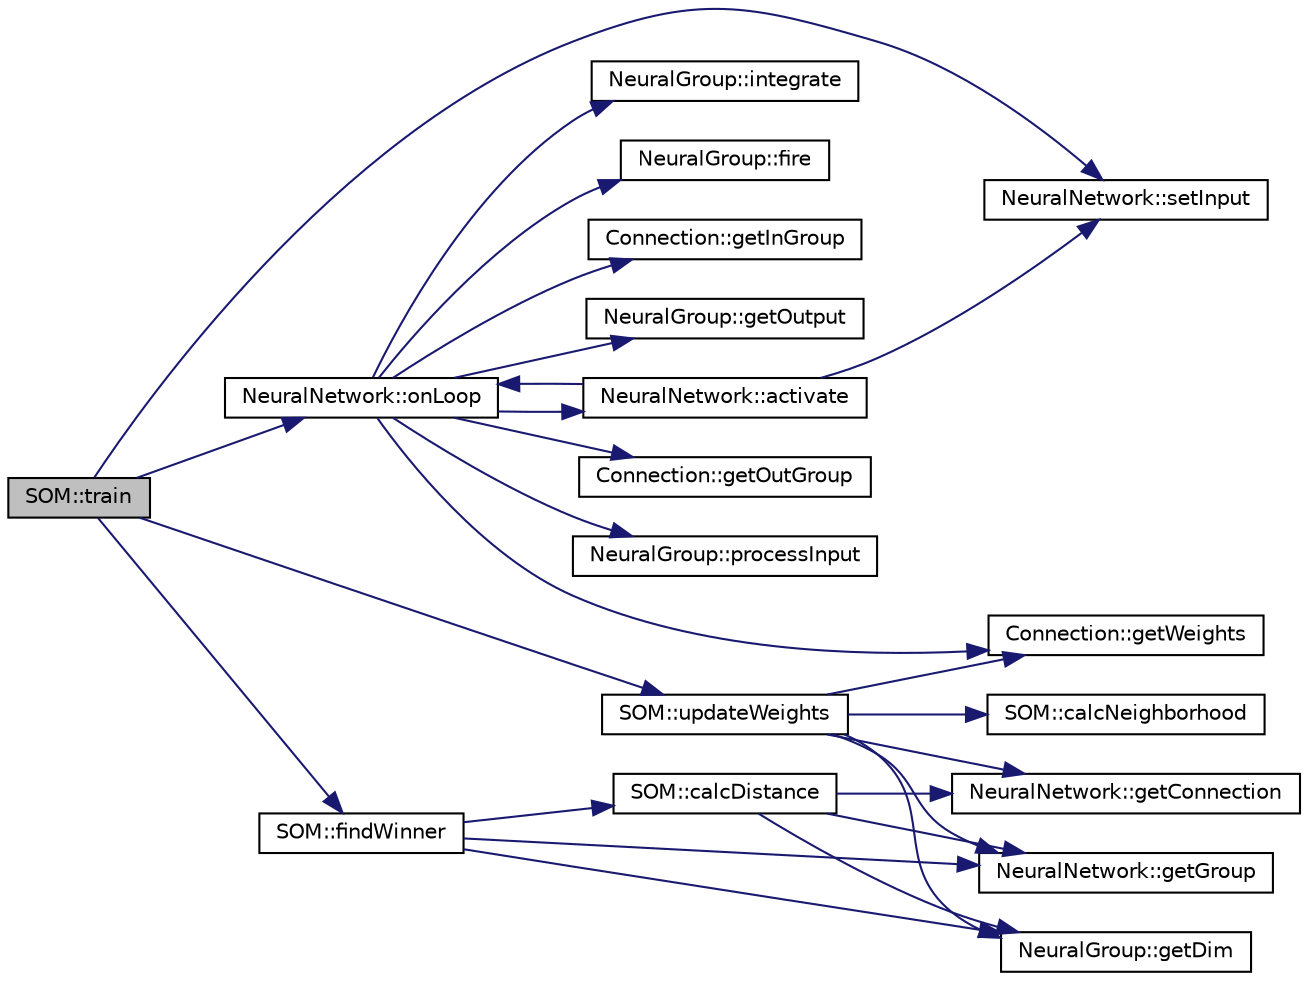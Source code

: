 digraph "SOM::train"
{
  edge [fontname="Helvetica",fontsize="10",labelfontname="Helvetica",labelfontsize="10"];
  node [fontname="Helvetica",fontsize="10",shape=record];
  rankdir="LR";
  Node1 [label="SOM::train",height=0.2,width=0.4,color="black", fillcolor="grey75", style="filled", fontcolor="black"];
  Node1 -> Node2 [color="midnightblue",fontsize="10",style="solid",fontname="Helvetica"];
  Node2 [label="NeuralNetwork::setInput",height=0.2,width=0.4,color="black", fillcolor="white", style="filled",URL="$class_neural_network.html#aad2e2758c18af40e98c2fe40f9ef2982"];
  Node1 -> Node3 [color="midnightblue",fontsize="10",style="solid",fontname="Helvetica"];
  Node3 [label="NeuralNetwork::onLoop",height=0.2,width=0.4,color="black", fillcolor="white", style="filled",URL="$class_neural_network.html#a4044438cda6aba54b4e206fc4ed68db0"];
  Node3 -> Node4 [color="midnightblue",fontsize="10",style="solid",fontname="Helvetica"];
  Node4 [label="Connection::getInGroup",height=0.2,width=0.4,color="black", fillcolor="white", style="filled",URL="$class_connection.html#a2c9f5f0f410c2b59fd9784afd8b19595"];
  Node3 -> Node5 [color="midnightblue",fontsize="10",style="solid",fontname="Helvetica"];
  Node5 [label="NeuralGroup::getOutput",height=0.2,width=0.4,color="black", fillcolor="white", style="filled",URL="$class_neural_group.html#a34f6070fcf39d5ead845132bd6fb77f6"];
  Node3 -> Node6 [color="midnightblue",fontsize="10",style="solid",fontname="Helvetica"];
  Node6 [label="Connection::getOutGroup",height=0.2,width=0.4,color="black", fillcolor="white", style="filled",URL="$class_connection.html#aa090022b0b33dc2ce0d5aa777f9a713d"];
  Node3 -> Node7 [color="midnightblue",fontsize="10",style="solid",fontname="Helvetica"];
  Node7 [label="NeuralGroup::processInput",height=0.2,width=0.4,color="black", fillcolor="white", style="filled",URL="$class_neural_group.html#ae7f141e766dc5cbbcdae8f20b589fe58"];
  Node3 -> Node8 [color="midnightblue",fontsize="10",style="solid",fontname="Helvetica"];
  Node8 [label="NeuralGroup::integrate",height=0.2,width=0.4,color="black", fillcolor="white", style="filled",URL="$class_neural_group.html#a082aa6bf07f9acce8273bdd64ff2f801"];
  Node3 -> Node9 [color="midnightblue",fontsize="10",style="solid",fontname="Helvetica"];
  Node9 [label="Connection::getWeights",height=0.2,width=0.4,color="black", fillcolor="white", style="filled",URL="$class_connection.html#a8fb1bd48d6a160a858a0eb817a1a448d"];
  Node3 -> Node10 [color="midnightblue",fontsize="10",style="solid",fontname="Helvetica"];
  Node10 [label="NeuralGroup::fire",height=0.2,width=0.4,color="black", fillcolor="white", style="filled",URL="$class_neural_group.html#ac6e81149dc216c780e6b551dce8ada52"];
  Node3 -> Node11 [color="midnightblue",fontsize="10",style="solid",fontname="Helvetica"];
  Node11 [label="NeuralNetwork::activate",height=0.2,width=0.4,color="black", fillcolor="white", style="filled",URL="$class_neural_network.html#a3bb1261a1d661e101b6daf0053e04f67"];
  Node11 -> Node2 [color="midnightblue",fontsize="10",style="solid",fontname="Helvetica"];
  Node11 -> Node3 [color="midnightblue",fontsize="10",style="solid",fontname="Helvetica"];
  Node1 -> Node12 [color="midnightblue",fontsize="10",style="solid",fontname="Helvetica"];
  Node12 [label="SOM::findWinner",height=0.2,width=0.4,color="black", fillcolor="white", style="filled",URL="$class_s_o_m.html#a76a142adf5b00f018a4a355b22984d41"];
  Node12 -> Node13 [color="midnightblue",fontsize="10",style="solid",fontname="Helvetica"];
  Node13 [label="NeuralNetwork::getGroup",height=0.2,width=0.4,color="black", fillcolor="white", style="filled",URL="$class_neural_network.html#a96eea02d6563ff6c5ab8d6d6e43f8f21"];
  Node12 -> Node14 [color="midnightblue",fontsize="10",style="solid",fontname="Helvetica"];
  Node14 [label="NeuralGroup::getDim",height=0.2,width=0.4,color="black", fillcolor="white", style="filled",URL="$class_neural_group.html#afed5bfe263ed08affeb3990ec66fabc1"];
  Node12 -> Node15 [color="midnightblue",fontsize="10",style="solid",fontname="Helvetica"];
  Node15 [label="SOM::calcDistance",height=0.2,width=0.4,color="black", fillcolor="white", style="filled",URL="$class_s_o_m.html#af0a72ae75711b6212432f00e50827c3c"];
  Node15 -> Node13 [color="midnightblue",fontsize="10",style="solid",fontname="Helvetica"];
  Node15 -> Node14 [color="midnightblue",fontsize="10",style="solid",fontname="Helvetica"];
  Node15 -> Node16 [color="midnightblue",fontsize="10",style="solid",fontname="Helvetica"];
  Node16 [label="NeuralNetwork::getConnection",height=0.2,width=0.4,color="black", fillcolor="white", style="filled",URL="$class_neural_network.html#a2d177ef881e3bd66b56cf8b5358fab58"];
  Node1 -> Node17 [color="midnightblue",fontsize="10",style="solid",fontname="Helvetica"];
  Node17 [label="SOM::updateWeights",height=0.2,width=0.4,color="black", fillcolor="white", style="filled",URL="$class_s_o_m.html#a74c9a30f1501aa1a4c65151f965369c4"];
  Node17 -> Node13 [color="midnightblue",fontsize="10",style="solid",fontname="Helvetica"];
  Node17 -> Node14 [color="midnightblue",fontsize="10",style="solid",fontname="Helvetica"];
  Node17 -> Node18 [color="midnightblue",fontsize="10",style="solid",fontname="Helvetica"];
  Node18 [label="SOM::calcNeighborhood",height=0.2,width=0.4,color="black", fillcolor="white", style="filled",URL="$class_s_o_m.html#a75ce30a893ee577fbc0ea5df715517b4"];
  Node17 -> Node16 [color="midnightblue",fontsize="10",style="solid",fontname="Helvetica"];
  Node17 -> Node9 [color="midnightblue",fontsize="10",style="solid",fontname="Helvetica"];
}
